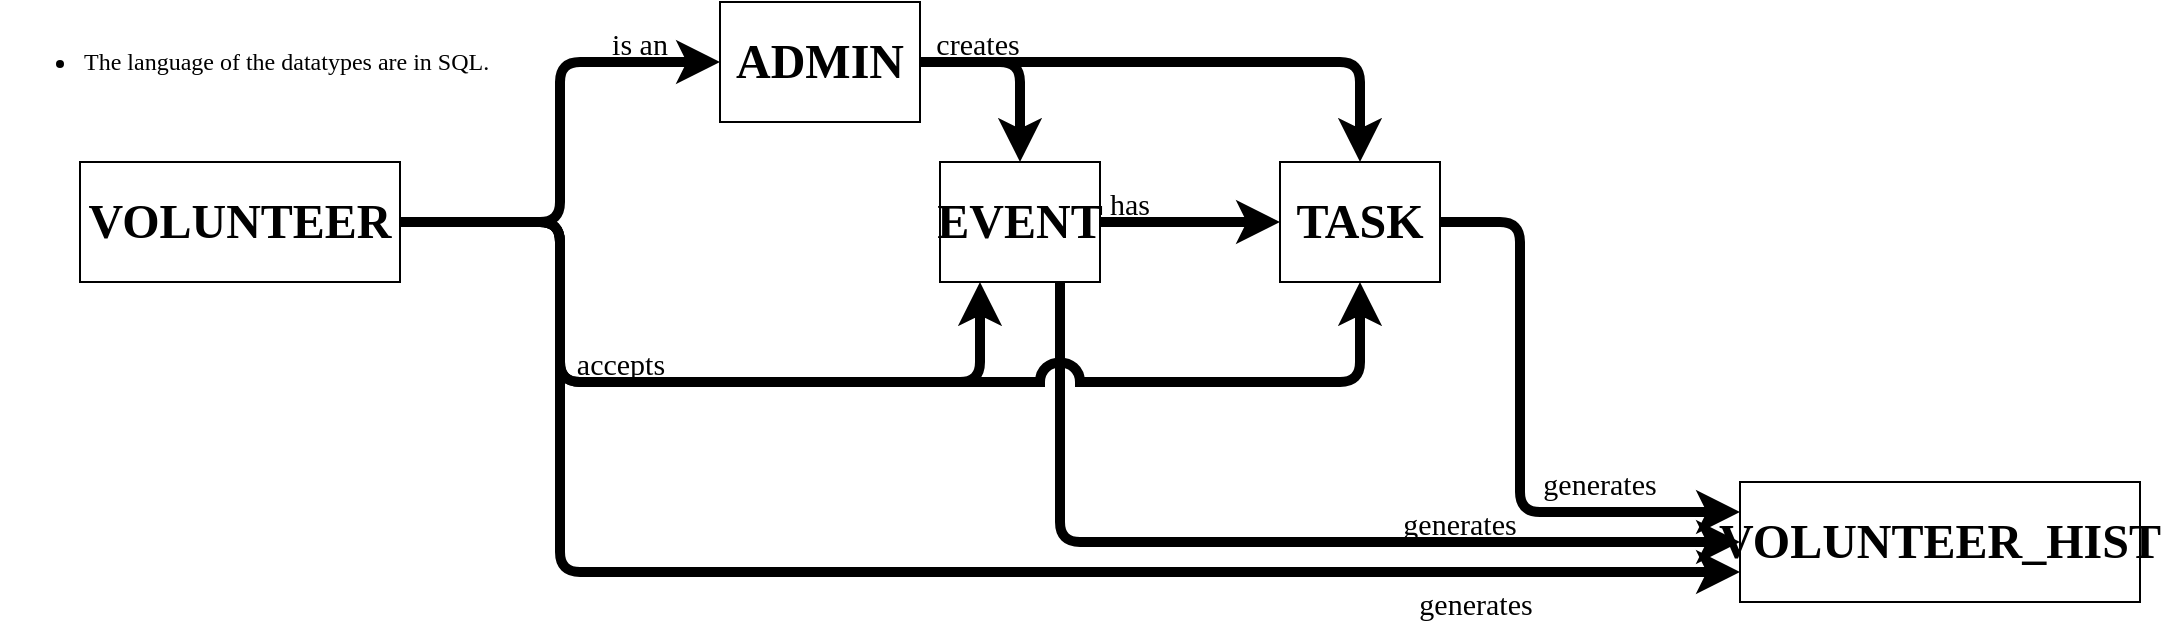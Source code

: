 <mxfile>
    <diagram id="OOGeuDpNiOZ6lB6-GOxb" name="Concept_1">
        <mxGraphModel dx="805" dy="528" grid="1" gridSize="10" guides="1" tooltips="1" connect="1" arrows="1" fold="1" page="0" pageScale="1" pageWidth="850" pageHeight="1100" background="light-dark(#FFFFFF,#FFFFFF)" math="0" shadow="0">
            <root>
                <mxCell id="0"/>
                <mxCell id="1" parent="0"/>
                <mxCell id="137" value="generates" style="edgeStyle=elbowEdgeStyle;exitX=0.75;exitY=1;exitDx=0;exitDy=0;entryX=0;entryY=0.5;entryDx=0;entryDy=0;strokeColor=light-dark(#000000,#FF7100);strokeWidth=5;fontFamily=Calibri;fontColor=light-dark(#000000,#FF7100);labelBackgroundColor=none;fontSize=15;jumpStyle=arc;jumpSize=12;" edge="1" parent="1" source="64" target="63">
                    <mxGeometry x="0.404" y="10" relative="1" as="geometry">
                        <mxPoint x="600" y="160" as="sourcePoint"/>
                        <mxPoint x="690" y="160" as="targetPoint"/>
                        <Array as="points">
                            <mxPoint x="570" y="240"/>
                        </Array>
                        <mxPoint as="offset"/>
                    </mxGeometry>
                </mxCell>
                <mxCell id="32" value="&lt;ul&gt;&lt;li&gt;&lt;font style=&quot;color: light-dark(rgb(0, 0, 0), rgb(0, 0, 0));&quot; face=&quot;Calibri&quot;&gt;The language of the datatypes are in SQL.&lt;/font&gt;&lt;/li&gt;&lt;/ul&gt;" style="text;html=1;align=left;verticalAlign=middle;resizable=0;points=[];autosize=1;strokeColor=none;fillColor=none;" parent="1" vertex="1">
                    <mxGeometry x="40" y="40" width="270" height="60" as="geometry"/>
                </mxCell>
                <mxCell id="69" value="" style="edgeStyle=orthogonalEdgeStyle;exitX=1;exitY=0.5;exitDx=0;exitDy=0;entryX=0;entryY=0.5;entryDx=0;entryDy=0;strokeColor=light-dark(#000000,#0038FF);strokeWidth=5;fontFamily=Calibri;fontColor=light-dark(#000000,#0038FF);labelBackgroundColor=none;jumpStyle=arc;jumpSize=12;" parent="1" source="60" target="62" edge="1">
                    <mxGeometry relative="1" as="geometry"/>
                </mxCell>
                <mxCell id="60" value="VOLUNTEER" style="whiteSpace=wrap;fillColor=none;fontFamily=Calibri;fontColor=light-dark(#000000,#0038FF);fontSize=24;fontStyle=1;align=center;" parent="1" vertex="1">
                    <mxGeometry x="80" y="120" width="160" height="60" as="geometry"/>
                </mxCell>
                <mxCell id="62" value="ADMIN" style="whiteSpace=wrap;fillColor=none;fontFamily=Calibri;fontColor=light-dark(#000000,#00F3FF);fontSize=24;fontStyle=1;align=center;" parent="1" vertex="1">
                    <mxGeometry x="400" y="40" width="100" height="60" as="geometry"/>
                </mxCell>
                <mxCell id="63" value="VOLUNTEER_HIST" style="whiteSpace=wrap;fillColor=none;fontFamily=Calibri;fontColor=light-dark(#000000,#9300FF);fontSize=24;fontStyle=1;align=center;" parent="1" vertex="1">
                    <mxGeometry x="910" y="280" width="200" height="60" as="geometry"/>
                </mxCell>
                <mxCell id="64" value="EVENT" style="whiteSpace=wrap;fillColor=none;fontFamily=Calibri;fontColor=light-dark(#000000,#FF7100);fontSize=24;fontStyle=1;align=center;" parent="1" vertex="1">
                    <mxGeometry x="510" y="120" width="80" height="60" as="geometry"/>
                </mxCell>
                <mxCell id="65" value="TASK" style="whiteSpace=wrap;fillColor=none;fontFamily=Calibri;fontColor=light-dark(#000000,#FFC600);fontSize=24;fontStyle=1;align=center;" parent="1" vertex="1">
                    <mxGeometry x="680" y="120" width="80" height="60" as="geometry"/>
                </mxCell>
                <mxCell id="71" value="is an" style="edgeStyle=orthogonalEdgeStyle;exitX=1;exitY=0.5;exitDx=0;exitDy=0;entryX=0.25;entryY=1;entryDx=0;entryDy=0;strokeColor=light-dark(#000000,#0038FF);strokeWidth=5;fontFamily=Calibri;fontColor=light-dark(#000000,#0038FF);flowAnimation=0;labelBackgroundColor=none;fontSize=15;jumpStyle=arc;jumpSize=12;" parent="1" source="60" target="64" edge="1">
                    <mxGeometry x="-0.619" y="98" relative="1" as="geometry">
                        <mxPoint x="210" y="160" as="sourcePoint"/>
                        <mxPoint x="320" y="230" as="targetPoint"/>
                        <Array as="points">
                            <mxPoint x="320" y="150"/>
                            <mxPoint x="320" y="230"/>
                            <mxPoint x="530" y="230"/>
                        </Array>
                        <mxPoint x="-58" y="-90" as="offset"/>
                    </mxGeometry>
                </mxCell>
                <mxCell id="72" value="generates" style="edgeStyle=orthogonalEdgeStyle;exitX=1;exitY=0.5;exitDx=0;exitDy=0;entryX=0;entryY=0.75;entryDx=0;entryDy=0;strokeColor=light-dark(#000000,#0038FF);strokeWidth=5;fontFamily=Calibri;fontColor=light-dark(#000000,#0038FF);flowAnimation=0;labelBackgroundColor=none;fontSize=15;jumpStyle=arc;jumpSize=12;" parent="1" source="60" target="63" edge="1">
                    <mxGeometry x="0.687" y="-15" relative="1" as="geometry">
                        <mxPoint x="210" y="160" as="sourcePoint"/>
                        <mxPoint x="330" y="280" as="targetPoint"/>
                        <mxPoint as="offset"/>
                        <Array as="points">
                            <mxPoint x="320" y="150"/>
                            <mxPoint x="320" y="325"/>
                        </Array>
                    </mxGeometry>
                </mxCell>
                <mxCell id="78" value="" style="edgeStyle=orthogonalEdgeStyle;exitX=1;exitY=0.5;exitDx=0;exitDy=0;entryX=0.5;entryY=0;entryDx=0;entryDy=0;strokeColor=light-dark(#000000,#00F3FF);strokeWidth=5;fontFamily=Calibri;fontColor=light-dark(#000000,#0038FF);labelBackgroundColor=none;jumpStyle=arc;jumpSize=12;" parent="1" source="62" target="64" edge="1">
                    <mxGeometry relative="1" as="geometry">
                        <mxPoint x="210" y="160" as="sourcePoint"/>
                        <mxPoint x="330" y="80" as="targetPoint"/>
                    </mxGeometry>
                </mxCell>
                <mxCell id="79" value="creates" style="edgeStyle=orthogonalEdgeStyle;exitX=1;exitY=0.5;exitDx=0;exitDy=0;strokeColor=light-dark(#000000,#00F3FF);strokeWidth=5;fontFamily=Calibri;fontColor=light-dark(#000000,#00F3FF);labelBackgroundColor=none;entryX=0.5;entryY=0;entryDx=0;entryDy=0;fontSize=15;jumpStyle=arc;jumpSize=12;" parent="1" source="62" target="65" edge="1">
                    <mxGeometry x="-0.784" y="10" relative="1" as="geometry">
                        <mxPoint x="610" y="30" as="sourcePoint"/>
                        <mxPoint x="710" y="120" as="targetPoint"/>
                        <mxPoint as="offset"/>
                    </mxGeometry>
                </mxCell>
                <mxCell id="83" value="has" style="edgeStyle=elbowEdgeStyle;exitX=1;exitY=0.5;exitDx=0;exitDy=0;entryX=0;entryY=0.5;entryDx=0;entryDy=0;strokeColor=light-dark(#000000,#FF7100);strokeWidth=5;fontFamily=Calibri;fontColor=light-dark(#000000,#FF7100);labelBackgroundColor=none;fontSize=15;" parent="1" source="64" target="65" edge="1">
                    <mxGeometry x="-0.667" y="10" relative="1" as="geometry">
                        <mxPoint x="440" y="240" as="sourcePoint"/>
                        <mxPoint x="720" y="190" as="targetPoint"/>
                        <Array as="points">
                            <mxPoint x="630" y="150"/>
                        </Array>
                        <mxPoint as="offset"/>
                    </mxGeometry>
                </mxCell>
                <mxCell id="135" value="accepts" style="edgeStyle=orthogonalEdgeStyle;exitX=1;exitY=0.5;exitDx=0;exitDy=0;entryX=0.5;entryY=1;entryDx=0;entryDy=0;strokeColor=light-dark(#000000,#0038FF);strokeWidth=5;fontFamily=Calibri;fontColor=light-dark(#000000,#0038FF);flowAnimation=0;labelBackgroundColor=none;fontSize=15;jumpStyle=arc;jumpSize=12;" parent="1" source="60" target="65" edge="1">
                    <mxGeometry x="-0.375" y="10" relative="1" as="geometry">
                        <mxPoint x="250" y="160" as="sourcePoint"/>
                        <mxPoint x="560" y="190" as="targetPoint"/>
                        <Array as="points">
                            <mxPoint x="320" y="150"/>
                            <mxPoint x="320" y="230"/>
                            <mxPoint x="720" y="230"/>
                        </Array>
                        <mxPoint as="offset"/>
                    </mxGeometry>
                </mxCell>
                <mxCell id="136" value="generates" style="edgeStyle=orthogonalEdgeStyle;exitX=1;exitY=0.5;exitDx=0;exitDy=0;strokeColor=light-dark(#000000, #f6c843);strokeWidth=5;fontFamily=Calibri;fontColor=light-dark(#000000,#F6C843);flowAnimation=0;labelBackgroundColor=none;fontSize=15;jumpStyle=arc;entryX=0;entryY=0.25;entryDx=0;entryDy=0;jumpSize=12;" edge="1" parent="1" source="65" target="63">
                    <mxGeometry x="0.525" y="15" relative="1" as="geometry">
                        <mxPoint x="460" y="420" as="sourcePoint"/>
                        <mxPoint x="880" y="270" as="targetPoint"/>
                        <Array as="points">
                            <mxPoint x="800" y="150"/>
                            <mxPoint x="800" y="295"/>
                        </Array>
                        <mxPoint as="offset"/>
                    </mxGeometry>
                </mxCell>
            </root>
        </mxGraphModel>
    </diagram>
</mxfile>